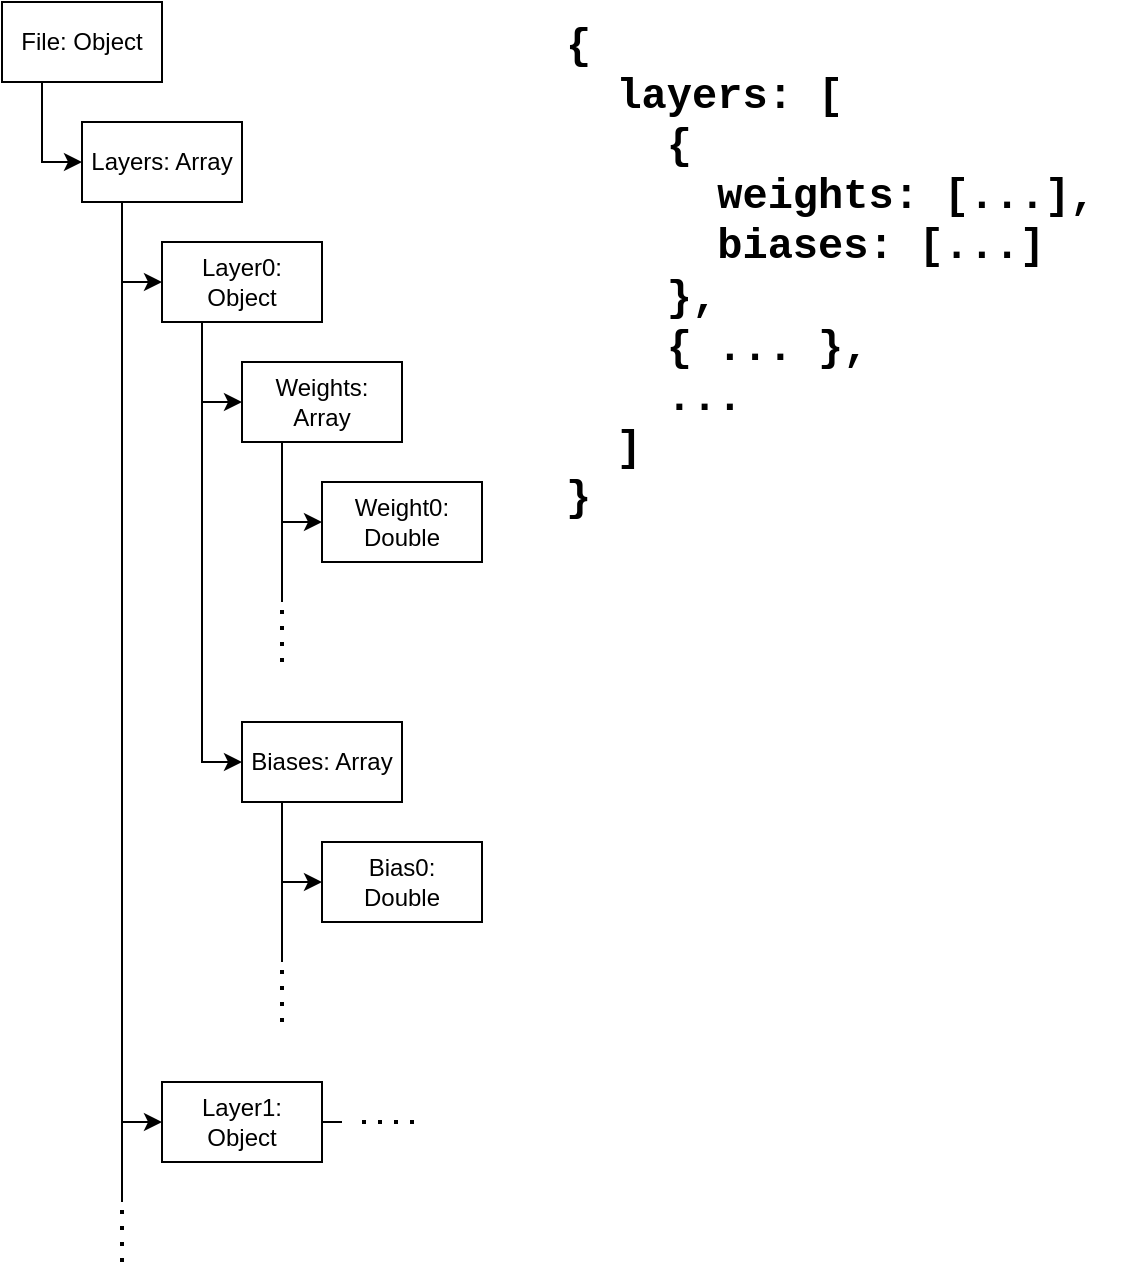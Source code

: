 <mxfile version="22.0.8" type="device">
  <diagram name="Page-1" id="lzRCEdii7zWIh8YmzQbj">
    <mxGraphModel dx="1205" dy="690" grid="1" gridSize="10" guides="1" tooltips="1" connect="1" arrows="1" fold="1" page="1" pageScale="1" pageWidth="850" pageHeight="1100" math="0" shadow="0">
      <root>
        <mxCell id="0" />
        <mxCell id="1" parent="0" />
        <mxCell id="QkJNcQfpBlXsN80PQya6-4" style="edgeStyle=orthogonalEdgeStyle;rounded=0;orthogonalLoop=1;jettySize=auto;html=1;exitX=0.25;exitY=1;exitDx=0;exitDy=0;entryX=0;entryY=0.5;entryDx=0;entryDy=0;" edge="1" parent="1" source="QkJNcQfpBlXsN80PQya6-1" target="QkJNcQfpBlXsN80PQya6-2">
          <mxGeometry relative="1" as="geometry" />
        </mxCell>
        <mxCell id="QkJNcQfpBlXsN80PQya6-1" value="File: Object" style="rounded=0;whiteSpace=wrap;html=1;" vertex="1" parent="1">
          <mxGeometry x="80" y="80" width="80" height="40" as="geometry" />
        </mxCell>
        <mxCell id="QkJNcQfpBlXsN80PQya6-6" style="edgeStyle=orthogonalEdgeStyle;rounded=0;orthogonalLoop=1;jettySize=auto;html=1;exitX=0.25;exitY=1;exitDx=0;exitDy=0;entryX=0;entryY=0.5;entryDx=0;entryDy=0;" edge="1" parent="1" source="QkJNcQfpBlXsN80PQya6-2" target="QkJNcQfpBlXsN80PQya6-5">
          <mxGeometry relative="1" as="geometry" />
        </mxCell>
        <mxCell id="QkJNcQfpBlXsN80PQya6-17" style="edgeStyle=orthogonalEdgeStyle;rounded=0;orthogonalLoop=1;jettySize=auto;html=1;exitX=0.25;exitY=1;exitDx=0;exitDy=0;entryX=0;entryY=0.5;entryDx=0;entryDy=0;" edge="1" parent="1" source="QkJNcQfpBlXsN80PQya6-2" target="QkJNcQfpBlXsN80PQya6-16">
          <mxGeometry relative="1" as="geometry" />
        </mxCell>
        <mxCell id="QkJNcQfpBlXsN80PQya6-32" style="edgeStyle=orthogonalEdgeStyle;rounded=0;orthogonalLoop=1;jettySize=auto;html=1;exitX=0.25;exitY=1;exitDx=0;exitDy=0;endArrow=none;endFill=0;" edge="1" parent="1" source="QkJNcQfpBlXsN80PQya6-2">
          <mxGeometry relative="1" as="geometry">
            <mxPoint x="140" y="680" as="targetPoint" />
            <mxPoint x="140.0" y="170.0" as="sourcePoint" />
          </mxGeometry>
        </mxCell>
        <mxCell id="QkJNcQfpBlXsN80PQya6-2" value="Layers: Array" style="rounded=0;whiteSpace=wrap;html=1;" vertex="1" parent="1">
          <mxGeometry x="120" y="140" width="80" height="40" as="geometry" />
        </mxCell>
        <mxCell id="QkJNcQfpBlXsN80PQya6-8" style="edgeStyle=orthogonalEdgeStyle;rounded=0;orthogonalLoop=1;jettySize=auto;html=1;exitX=0.25;exitY=1;exitDx=0;exitDy=0;entryX=0;entryY=0.5;entryDx=0;entryDy=0;" edge="1" parent="1" source="QkJNcQfpBlXsN80PQya6-5" target="QkJNcQfpBlXsN80PQya6-7">
          <mxGeometry relative="1" as="geometry" />
        </mxCell>
        <mxCell id="QkJNcQfpBlXsN80PQya6-10" style="edgeStyle=orthogonalEdgeStyle;rounded=0;orthogonalLoop=1;jettySize=auto;html=1;exitX=0.25;exitY=1;exitDx=0;exitDy=0;entryX=0;entryY=0.5;entryDx=0;entryDy=0;" edge="1" parent="1" source="QkJNcQfpBlXsN80PQya6-5" target="QkJNcQfpBlXsN80PQya6-9">
          <mxGeometry relative="1" as="geometry" />
        </mxCell>
        <mxCell id="QkJNcQfpBlXsN80PQya6-5" value="Layer0: Object" style="rounded=0;whiteSpace=wrap;html=1;" vertex="1" parent="1">
          <mxGeometry x="160" y="200" width="80" height="40" as="geometry" />
        </mxCell>
        <mxCell id="QkJNcQfpBlXsN80PQya6-30" style="edgeStyle=orthogonalEdgeStyle;rounded=0;orthogonalLoop=1;jettySize=auto;html=1;exitX=0.25;exitY=1;exitDx=0;exitDy=0;entryX=0;entryY=0.5;entryDx=0;entryDy=0;" edge="1" parent="1" source="QkJNcQfpBlXsN80PQya6-7" target="QkJNcQfpBlXsN80PQya6-11">
          <mxGeometry relative="1" as="geometry" />
        </mxCell>
        <mxCell id="QkJNcQfpBlXsN80PQya6-36" style="edgeStyle=orthogonalEdgeStyle;rounded=0;orthogonalLoop=1;jettySize=auto;html=1;exitX=0.25;exitY=1;exitDx=0;exitDy=0;endArrow=none;endFill=0;" edge="1" parent="1" source="QkJNcQfpBlXsN80PQya6-7">
          <mxGeometry relative="1" as="geometry">
            <mxPoint x="220" y="380" as="targetPoint" />
          </mxGeometry>
        </mxCell>
        <mxCell id="QkJNcQfpBlXsN80PQya6-7" value="Weights:&lt;br&gt;Array" style="rounded=0;whiteSpace=wrap;html=1;" vertex="1" parent="1">
          <mxGeometry x="200" y="260" width="80" height="40" as="geometry" />
        </mxCell>
        <mxCell id="QkJNcQfpBlXsN80PQya6-14" style="edgeStyle=orthogonalEdgeStyle;rounded=0;orthogonalLoop=1;jettySize=auto;html=1;exitX=0.25;exitY=1;exitDx=0;exitDy=0;entryX=0;entryY=0.5;entryDx=0;entryDy=0;" edge="1" parent="1" source="QkJNcQfpBlXsN80PQya6-9" target="QkJNcQfpBlXsN80PQya6-13">
          <mxGeometry relative="1" as="geometry" />
        </mxCell>
        <mxCell id="QkJNcQfpBlXsN80PQya6-34" style="edgeStyle=orthogonalEdgeStyle;rounded=0;orthogonalLoop=1;jettySize=auto;html=1;exitX=0.25;exitY=1;exitDx=0;exitDy=0;endArrow=none;endFill=0;" edge="1" parent="1" source="QkJNcQfpBlXsN80PQya6-9">
          <mxGeometry relative="1" as="geometry">
            <mxPoint x="220" y="560" as="targetPoint" />
          </mxGeometry>
        </mxCell>
        <mxCell id="QkJNcQfpBlXsN80PQya6-9" value="Biases: Array" style="rounded=0;whiteSpace=wrap;html=1;" vertex="1" parent="1">
          <mxGeometry x="200" y="440" width="80" height="40" as="geometry" />
        </mxCell>
        <mxCell id="QkJNcQfpBlXsN80PQya6-11" value="Weight0: Double" style="rounded=0;whiteSpace=wrap;html=1;" vertex="1" parent="1">
          <mxGeometry x="240" y="320" width="80" height="40" as="geometry" />
        </mxCell>
        <mxCell id="QkJNcQfpBlXsN80PQya6-13" value="Bias0:&lt;br&gt;Double" style="rounded=0;whiteSpace=wrap;html=1;" vertex="1" parent="1">
          <mxGeometry x="240" y="500" width="80" height="40" as="geometry" />
        </mxCell>
        <mxCell id="QkJNcQfpBlXsN80PQya6-15" value="&lt;font size=&quot;1&quot; face=&quot;Courier New&quot;&gt;&lt;b style=&quot;font-size: 21px;&quot;&gt;{&lt;br&gt;&amp;nbsp; layers: [&lt;br&gt;&amp;nbsp; &amp;nbsp; {&lt;br&gt;&amp;nbsp; &amp;nbsp; &amp;nbsp; weights: [...],&lt;br&gt;&amp;nbsp; &amp;nbsp; &amp;nbsp; biases: [...]&lt;br&gt;&amp;nbsp; &amp;nbsp; },&lt;br&gt;&amp;nbsp; &amp;nbsp; { ... },&lt;br&gt;&amp;nbsp; &amp;nbsp; ...&lt;br&gt;&amp;nbsp; ]&lt;br&gt;}&lt;/b&gt;&lt;/font&gt;" style="text;html=1;align=left;verticalAlign=middle;resizable=0;points=[];autosize=1;strokeColor=none;fillColor=none;" vertex="1" parent="1">
          <mxGeometry x="360" y="80" width="290" height="270" as="geometry" />
        </mxCell>
        <mxCell id="QkJNcQfpBlXsN80PQya6-16" value="Layer1: Object" style="rounded=0;whiteSpace=wrap;html=1;" vertex="1" parent="1">
          <mxGeometry x="160" y="620" width="80" height="40" as="geometry" />
        </mxCell>
        <mxCell id="QkJNcQfpBlXsN80PQya6-20" value="" style="endArrow=none;html=1;rounded=0;exitX=1;exitY=0.5;exitDx=0;exitDy=0;" edge="1" parent="1" source="QkJNcQfpBlXsN80PQya6-16">
          <mxGeometry width="50" height="50" relative="1" as="geometry">
            <mxPoint x="310" y="700" as="sourcePoint" />
            <mxPoint x="250" y="640" as="targetPoint" />
          </mxGeometry>
        </mxCell>
        <mxCell id="QkJNcQfpBlXsN80PQya6-21" value="" style="endArrow=none;dashed=1;html=1;dashPattern=1 3;strokeWidth=2;rounded=0;" edge="1" parent="1">
          <mxGeometry width="50" height="50" relative="1" as="geometry">
            <mxPoint x="260" y="640" as="sourcePoint" />
            <mxPoint x="290" y="640" as="targetPoint" />
          </mxGeometry>
        </mxCell>
        <mxCell id="QkJNcQfpBlXsN80PQya6-33" value="" style="endArrow=none;dashed=1;html=1;dashPattern=1 3;strokeWidth=2;rounded=0;" edge="1" parent="1">
          <mxGeometry width="50" height="50" relative="1" as="geometry">
            <mxPoint x="140" y="710" as="sourcePoint" />
            <mxPoint x="140" y="680" as="targetPoint" />
          </mxGeometry>
        </mxCell>
        <mxCell id="QkJNcQfpBlXsN80PQya6-35" value="" style="endArrow=none;dashed=1;html=1;dashPattern=1 3;strokeWidth=2;rounded=0;" edge="1" parent="1">
          <mxGeometry width="50" height="50" relative="1" as="geometry">
            <mxPoint x="220" y="590" as="sourcePoint" />
            <mxPoint x="220" y="560" as="targetPoint" />
          </mxGeometry>
        </mxCell>
        <mxCell id="QkJNcQfpBlXsN80PQya6-37" value="" style="endArrow=none;dashed=1;html=1;dashPattern=1 3;strokeWidth=2;rounded=0;" edge="1" parent="1">
          <mxGeometry width="50" height="50" relative="1" as="geometry">
            <mxPoint x="220" y="410" as="sourcePoint" />
            <mxPoint x="220" y="380" as="targetPoint" />
          </mxGeometry>
        </mxCell>
      </root>
    </mxGraphModel>
  </diagram>
</mxfile>
